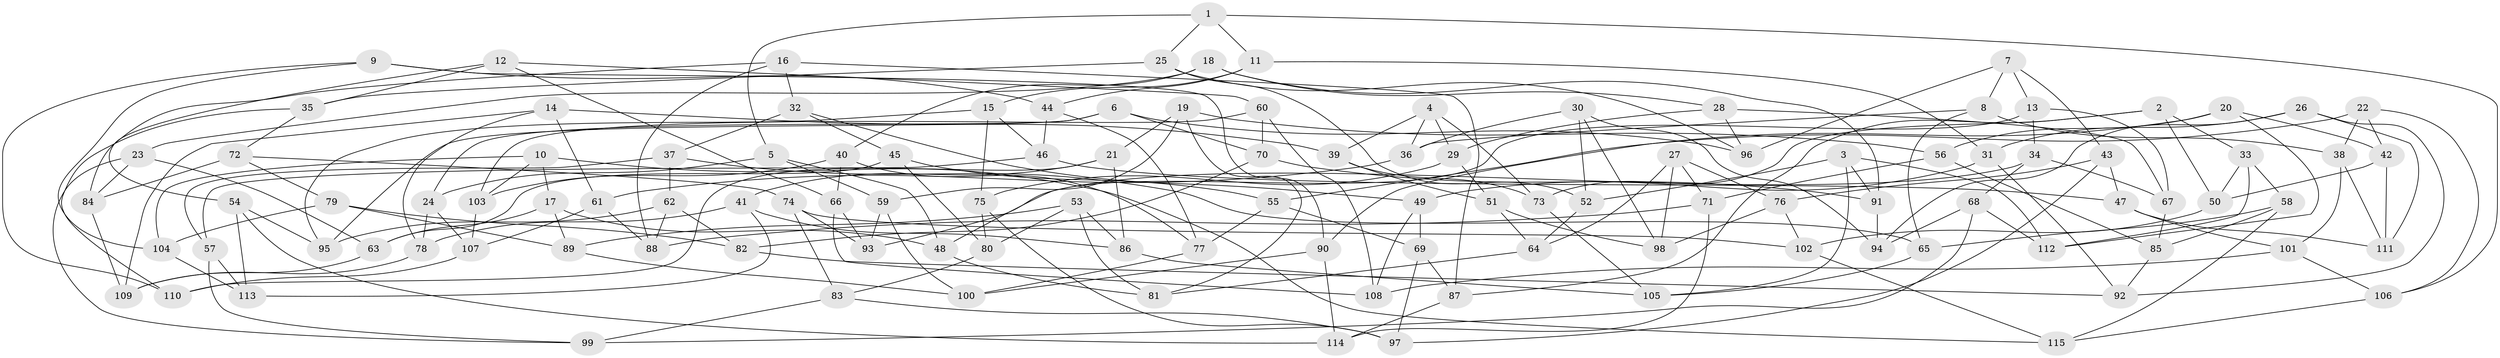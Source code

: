 // Generated by graph-tools (version 1.1) at 2025/16/03/09/25 04:16:39]
// undirected, 115 vertices, 230 edges
graph export_dot {
graph [start="1"]
  node [color=gray90,style=filled];
  1;
  2;
  3;
  4;
  5;
  6;
  7;
  8;
  9;
  10;
  11;
  12;
  13;
  14;
  15;
  16;
  17;
  18;
  19;
  20;
  21;
  22;
  23;
  24;
  25;
  26;
  27;
  28;
  29;
  30;
  31;
  32;
  33;
  34;
  35;
  36;
  37;
  38;
  39;
  40;
  41;
  42;
  43;
  44;
  45;
  46;
  47;
  48;
  49;
  50;
  51;
  52;
  53;
  54;
  55;
  56;
  57;
  58;
  59;
  60;
  61;
  62;
  63;
  64;
  65;
  66;
  67;
  68;
  69;
  70;
  71;
  72;
  73;
  74;
  75;
  76;
  77;
  78;
  79;
  80;
  81;
  82;
  83;
  84;
  85;
  86;
  87;
  88;
  89;
  90;
  91;
  92;
  93;
  94;
  95;
  96;
  97;
  98;
  99;
  100;
  101;
  102;
  103;
  104;
  105;
  106;
  107;
  108;
  109;
  110;
  111;
  112;
  113;
  114;
  115;
  1 -- 106;
  1 -- 25;
  1 -- 11;
  1 -- 5;
  2 -- 50;
  2 -- 87;
  2 -- 73;
  2 -- 33;
  3 -- 112;
  3 -- 91;
  3 -- 105;
  3 -- 52;
  4 -- 73;
  4 -- 36;
  4 -- 39;
  4 -- 29;
  5 -- 59;
  5 -- 24;
  5 -- 48;
  6 -- 96;
  6 -- 24;
  6 -- 95;
  6 -- 70;
  7 -- 13;
  7 -- 43;
  7 -- 8;
  7 -- 96;
  8 -- 65;
  8 -- 36;
  8 -- 38;
  9 -- 110;
  9 -- 90;
  9 -- 44;
  9 -- 104;
  10 -- 115;
  10 -- 104;
  10 -- 17;
  10 -- 103;
  11 -- 15;
  11 -- 44;
  11 -- 31;
  12 -- 35;
  12 -- 66;
  12 -- 54;
  12 -- 60;
  13 -- 34;
  13 -- 48;
  13 -- 67;
  14 -- 39;
  14 -- 61;
  14 -- 78;
  14 -- 109;
  15 -- 75;
  15 -- 46;
  15 -- 95;
  16 -- 84;
  16 -- 88;
  16 -- 32;
  16 -- 87;
  17 -- 63;
  17 -- 48;
  17 -- 89;
  18 -- 23;
  18 -- 91;
  18 -- 28;
  18 -- 40;
  19 -- 59;
  19 -- 81;
  19 -- 21;
  19 -- 56;
  20 -- 42;
  20 -- 112;
  20 -- 56;
  20 -- 90;
  21 -- 86;
  21 -- 41;
  21 -- 110;
  22 -- 38;
  22 -- 42;
  22 -- 55;
  22 -- 106;
  23 -- 63;
  23 -- 99;
  23 -- 84;
  24 -- 78;
  24 -- 107;
  25 -- 52;
  25 -- 35;
  25 -- 96;
  26 -- 111;
  26 -- 94;
  26 -- 92;
  26 -- 31;
  27 -- 76;
  27 -- 98;
  27 -- 64;
  27 -- 71;
  28 -- 67;
  28 -- 96;
  28 -- 29;
  29 -- 51;
  29 -- 75;
  30 -- 98;
  30 -- 52;
  30 -- 36;
  30 -- 94;
  31 -- 92;
  31 -- 49;
  32 -- 37;
  32 -- 49;
  32 -- 45;
  33 -- 58;
  33 -- 112;
  33 -- 50;
  34 -- 67;
  34 -- 93;
  34 -- 68;
  35 -- 72;
  35 -- 110;
  36 -- 61;
  37 -- 57;
  37 -- 65;
  37 -- 62;
  38 -- 111;
  38 -- 101;
  39 -- 73;
  39 -- 51;
  40 -- 103;
  40 -- 66;
  40 -- 77;
  41 -- 113;
  41 -- 78;
  41 -- 86;
  42 -- 111;
  42 -- 50;
  43 -- 76;
  43 -- 97;
  43 -- 47;
  44 -- 77;
  44 -- 46;
  45 -- 63;
  45 -- 80;
  45 -- 55;
  46 -- 57;
  46 -- 47;
  47 -- 111;
  47 -- 101;
  48 -- 81;
  49 -- 69;
  49 -- 108;
  50 -- 102;
  51 -- 64;
  51 -- 98;
  52 -- 64;
  53 -- 81;
  53 -- 89;
  53 -- 80;
  53 -- 86;
  54 -- 113;
  54 -- 95;
  54 -- 114;
  55 -- 77;
  55 -- 69;
  56 -- 85;
  56 -- 71;
  57 -- 99;
  57 -- 113;
  58 -- 65;
  58 -- 115;
  58 -- 85;
  59 -- 100;
  59 -- 93;
  60 -- 70;
  60 -- 103;
  60 -- 108;
  61 -- 107;
  61 -- 88;
  62 -- 82;
  62 -- 95;
  62 -- 88;
  63 -- 109;
  64 -- 81;
  65 -- 105;
  66 -- 93;
  66 -- 108;
  67 -- 85;
  68 -- 99;
  68 -- 112;
  68 -- 94;
  69 -- 87;
  69 -- 97;
  70 -- 91;
  70 -- 82;
  71 -- 114;
  71 -- 88;
  72 -- 74;
  72 -- 84;
  72 -- 79;
  73 -- 105;
  74 -- 93;
  74 -- 102;
  74 -- 83;
  75 -- 97;
  75 -- 80;
  76 -- 102;
  76 -- 98;
  77 -- 100;
  78 -- 109;
  79 -- 104;
  79 -- 89;
  79 -- 82;
  80 -- 83;
  82 -- 92;
  83 -- 99;
  83 -- 97;
  84 -- 109;
  85 -- 92;
  86 -- 105;
  87 -- 114;
  89 -- 100;
  90 -- 100;
  90 -- 114;
  91 -- 94;
  101 -- 108;
  101 -- 106;
  102 -- 115;
  103 -- 107;
  104 -- 113;
  106 -- 115;
  107 -- 110;
}
